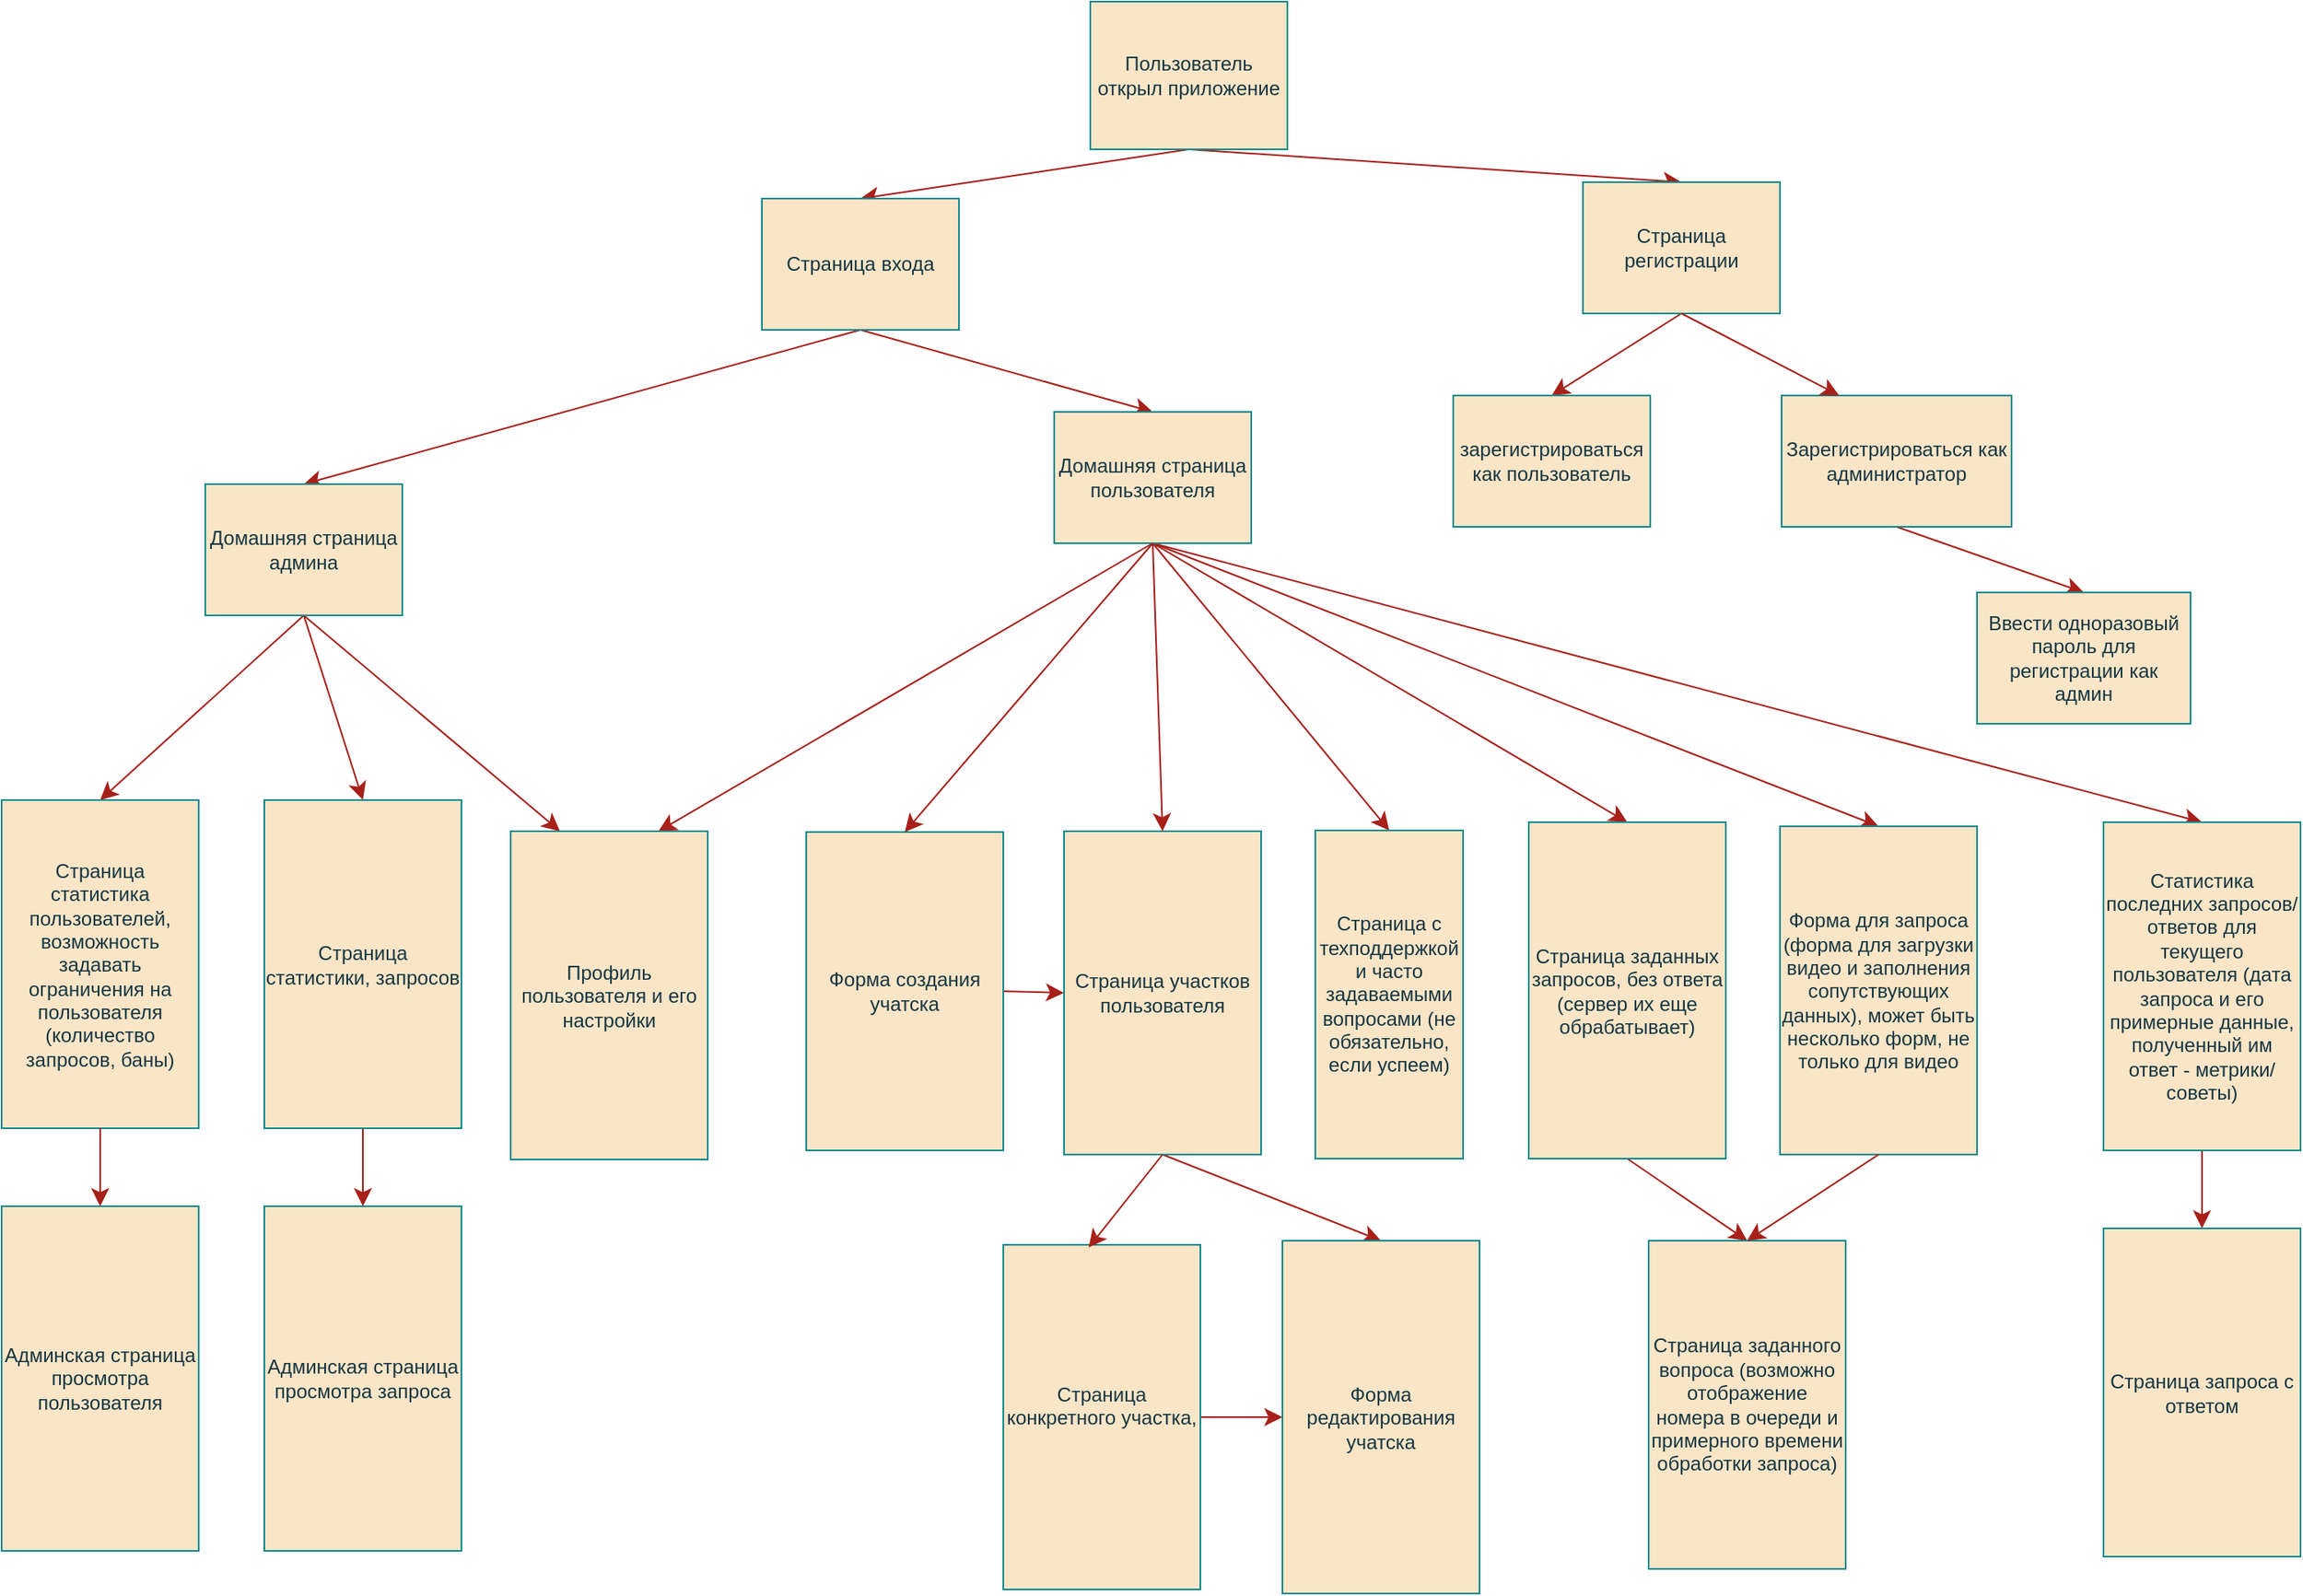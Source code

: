 <mxfile version="24.6.3" type="github" pages="3">
  <diagram name="SiteMap" id="YnxyAtIBWjg8Swuv8Vx-">
    <mxGraphModel dx="2562" dy="945" grid="1" gridSize="10" guides="1" tooltips="1" connect="1" arrows="1" fold="1" page="1" pageScale="1" pageWidth="827" pageHeight="1169" math="0" shadow="0">
      <root>
        <mxCell id="0" />
        <mxCell id="1" parent="0" />
        <mxCell id="MJ93Mp_es6rQtfnlEJ-h-4" style="edgeStyle=none;curved=1;rounded=0;orthogonalLoop=1;jettySize=auto;html=1;exitX=0.5;exitY=1;exitDx=0;exitDy=0;entryX=0.5;entryY=0;entryDx=0;entryDy=0;fontSize=12;startSize=8;endSize=8;labelBackgroundColor=none;strokeColor=#A8201A;fontColor=default;" parent="1" source="MJ93Mp_es6rQtfnlEJ-h-1" target="MJ93Mp_es6rQtfnlEJ-h-2" edge="1">
          <mxGeometry relative="1" as="geometry" />
        </mxCell>
        <mxCell id="MJ93Mp_es6rQtfnlEJ-h-5" style="edgeStyle=none;curved=1;rounded=0;orthogonalLoop=1;jettySize=auto;html=1;exitX=0.5;exitY=1;exitDx=0;exitDy=0;entryX=0.5;entryY=0;entryDx=0;entryDy=0;fontSize=12;startSize=8;endSize=8;labelBackgroundColor=none;strokeColor=#A8201A;fontColor=default;" parent="1" source="MJ93Mp_es6rQtfnlEJ-h-1" target="MJ93Mp_es6rQtfnlEJ-h-3" edge="1">
          <mxGeometry relative="1" as="geometry" />
        </mxCell>
        <mxCell id="MJ93Mp_es6rQtfnlEJ-h-1" value="Пользователь открыл приложение" style="rounded=0;whiteSpace=wrap;html=1;labelBackgroundColor=none;fillColor=#FAE5C7;strokeColor=#0F8B8D;fontColor=#143642;" parent="1" vertex="1">
          <mxGeometry x="403" y="100" width="120" height="90" as="geometry" />
        </mxCell>
        <mxCell id="MJ93Mp_es6rQtfnlEJ-h-12" style="edgeStyle=none;curved=1;rounded=0;orthogonalLoop=1;jettySize=auto;html=1;exitX=0.5;exitY=1;exitDx=0;exitDy=0;entryX=0.5;entryY=0;entryDx=0;entryDy=0;fontSize=12;startSize=8;endSize=8;labelBackgroundColor=none;strokeColor=#A8201A;fontColor=default;" parent="1" source="MJ93Mp_es6rQtfnlEJ-h-2" target="MJ93Mp_es6rQtfnlEJ-h-10" edge="1">
          <mxGeometry relative="1" as="geometry" />
        </mxCell>
        <mxCell id="MJ93Mp_es6rQtfnlEJ-h-13" style="edgeStyle=none;curved=1;rounded=0;orthogonalLoop=1;jettySize=auto;html=1;exitX=0.5;exitY=1;exitDx=0;exitDy=0;entryX=0.5;entryY=0;entryDx=0;entryDy=0;fontSize=12;startSize=8;endSize=8;labelBackgroundColor=none;strokeColor=#A8201A;fontColor=default;" parent="1" source="MJ93Mp_es6rQtfnlEJ-h-2" target="MJ93Mp_es6rQtfnlEJ-h-11" edge="1">
          <mxGeometry relative="1" as="geometry" />
        </mxCell>
        <mxCell id="MJ93Mp_es6rQtfnlEJ-h-2" value="Страница входа" style="rounded=0;whiteSpace=wrap;html=1;labelBackgroundColor=none;fillColor=#FAE5C7;strokeColor=#0F8B8D;fontColor=#143642;" parent="1" vertex="1">
          <mxGeometry x="203" y="220" width="120" height="80" as="geometry" />
        </mxCell>
        <mxCell id="MJ93Mp_es6rQtfnlEJ-h-8" style="edgeStyle=none;curved=1;rounded=0;orthogonalLoop=1;jettySize=auto;html=1;exitX=0.5;exitY=1;exitDx=0;exitDy=0;entryX=0.5;entryY=0;entryDx=0;entryDy=0;fontSize=12;startSize=8;endSize=8;labelBackgroundColor=none;strokeColor=#A8201A;fontColor=default;" parent="1" source="MJ93Mp_es6rQtfnlEJ-h-3" target="MJ93Mp_es6rQtfnlEJ-h-6" edge="1">
          <mxGeometry relative="1" as="geometry" />
        </mxCell>
        <mxCell id="MJ93Mp_es6rQtfnlEJ-h-3" value="Страница регистрации" style="rounded=0;whiteSpace=wrap;html=1;labelBackgroundColor=none;fillColor=#FAE5C7;strokeColor=#0F8B8D;fontColor=#143642;" parent="1" vertex="1">
          <mxGeometry x="703" y="210" width="120" height="80" as="geometry" />
        </mxCell>
        <mxCell id="MJ93Mp_es6rQtfnlEJ-h-6" value="зарегистрироваться как пользователь" style="rounded=0;whiteSpace=wrap;html=1;labelBackgroundColor=none;fillColor=#FAE5C7;strokeColor=#0F8B8D;fontColor=#143642;" parent="1" vertex="1">
          <mxGeometry x="624" y="340" width="120" height="80" as="geometry" />
        </mxCell>
        <mxCell id="MJ93Mp_es6rQtfnlEJ-h-19" style="edgeStyle=none;curved=1;rounded=0;orthogonalLoop=1;jettySize=auto;html=1;exitX=0.5;exitY=1;exitDx=0;exitDy=0;entryX=0.5;entryY=0;entryDx=0;entryDy=0;fontSize=12;startSize=8;endSize=8;labelBackgroundColor=none;strokeColor=#A8201A;fontColor=default;" parent="1" source="MJ93Mp_es6rQtfnlEJ-h-7" target="MJ93Mp_es6rQtfnlEJ-h-18" edge="1">
          <mxGeometry relative="1" as="geometry" />
        </mxCell>
        <mxCell id="MJ93Mp_es6rQtfnlEJ-h-7" value="Зарегистрироваться как администратор" style="rounded=0;whiteSpace=wrap;html=1;labelBackgroundColor=none;fillColor=#FAE5C7;strokeColor=#0F8B8D;fontColor=#143642;" parent="1" vertex="1">
          <mxGeometry x="824" y="340" width="140" height="80" as="geometry" />
        </mxCell>
        <mxCell id="MJ93Mp_es6rQtfnlEJ-h-9" style="edgeStyle=none;curved=1;rounded=0;orthogonalLoop=1;jettySize=auto;html=1;exitX=0.5;exitY=1;exitDx=0;exitDy=0;entryX=0.25;entryY=0;entryDx=0;entryDy=0;fontSize=12;startSize=8;endSize=8;labelBackgroundColor=none;strokeColor=#A8201A;fontColor=default;" parent="1" source="MJ93Mp_es6rQtfnlEJ-h-3" target="MJ93Mp_es6rQtfnlEJ-h-7" edge="1">
          <mxGeometry relative="1" as="geometry" />
        </mxCell>
        <mxCell id="MJ93Mp_es6rQtfnlEJ-h-25" style="edgeStyle=none;curved=1;rounded=0;orthogonalLoop=1;jettySize=auto;html=1;exitX=0.5;exitY=1;exitDx=0;exitDy=0;entryX=0.25;entryY=0;entryDx=0;entryDy=0;fontSize=12;startSize=8;endSize=8;labelBackgroundColor=none;strokeColor=#A8201A;fontColor=default;" parent="1" source="MJ93Mp_es6rQtfnlEJ-h-10" target="MJ93Mp_es6rQtfnlEJ-h-20" edge="1">
          <mxGeometry relative="1" as="geometry" />
        </mxCell>
        <mxCell id="MJ93Mp_es6rQtfnlEJ-h-27" style="edgeStyle=none;curved=1;rounded=0;orthogonalLoop=1;jettySize=auto;html=1;exitX=0.5;exitY=1;exitDx=0;exitDy=0;entryX=0.5;entryY=0;entryDx=0;entryDy=0;fontSize=12;startSize=8;endSize=8;labelBackgroundColor=none;strokeColor=#A8201A;fontColor=default;" parent="1" source="MJ93Mp_es6rQtfnlEJ-h-10" target="MJ93Mp_es6rQtfnlEJ-h-24" edge="1">
          <mxGeometry relative="1" as="geometry" />
        </mxCell>
        <mxCell id="MJ93Mp_es6rQtfnlEJ-h-28" style="edgeStyle=none;curved=1;rounded=0;orthogonalLoop=1;jettySize=auto;html=1;exitX=0.5;exitY=1;exitDx=0;exitDy=0;entryX=0.5;entryY=0;entryDx=0;entryDy=0;fontSize=12;startSize=8;endSize=8;labelBackgroundColor=none;strokeColor=#A8201A;fontColor=default;" parent="1" source="MJ93Mp_es6rQtfnlEJ-h-10" target="MJ93Mp_es6rQtfnlEJ-h-26" edge="1">
          <mxGeometry relative="1" as="geometry" />
        </mxCell>
        <mxCell id="MJ93Mp_es6rQtfnlEJ-h-10" value="Домашняя страница админа" style="rounded=0;whiteSpace=wrap;html=1;labelBackgroundColor=none;fillColor=#FAE5C7;strokeColor=#0F8B8D;fontColor=#143642;" parent="1" vertex="1">
          <mxGeometry x="-136" y="394" width="120" height="80" as="geometry" />
        </mxCell>
        <mxCell id="MJ93Mp_es6rQtfnlEJ-h-16" style="edgeStyle=none;curved=1;rounded=0;orthogonalLoop=1;jettySize=auto;html=1;exitX=0.5;exitY=1;exitDx=0;exitDy=0;entryX=0.5;entryY=0;entryDx=0;entryDy=0;fontSize=12;startSize=8;endSize=8;labelBackgroundColor=none;strokeColor=#A8201A;fontColor=default;" parent="1" source="MJ93Mp_es6rQtfnlEJ-h-11" target="MJ93Mp_es6rQtfnlEJ-h-15" edge="1">
          <mxGeometry relative="1" as="geometry" />
        </mxCell>
        <mxCell id="MJ93Mp_es6rQtfnlEJ-h-17" style="edgeStyle=none;curved=1;rounded=0;orthogonalLoop=1;jettySize=auto;html=1;exitX=0.5;exitY=1;exitDx=0;exitDy=0;entryX=0.5;entryY=0;entryDx=0;entryDy=0;fontSize=12;startSize=8;endSize=8;labelBackgroundColor=none;strokeColor=#A8201A;fontColor=default;" parent="1" source="MJ93Mp_es6rQtfnlEJ-h-11" target="MJ93Mp_es6rQtfnlEJ-h-14" edge="1">
          <mxGeometry relative="1" as="geometry" />
        </mxCell>
        <mxCell id="MJ93Mp_es6rQtfnlEJ-h-21" style="edgeStyle=none;curved=1;rounded=0;orthogonalLoop=1;jettySize=auto;html=1;exitX=0.5;exitY=1;exitDx=0;exitDy=0;entryX=0.75;entryY=0;entryDx=0;entryDy=0;fontSize=12;startSize=8;endSize=8;labelBackgroundColor=none;strokeColor=#A8201A;fontColor=default;" parent="1" source="MJ93Mp_es6rQtfnlEJ-h-11" target="MJ93Mp_es6rQtfnlEJ-h-20" edge="1">
          <mxGeometry relative="1" as="geometry" />
        </mxCell>
        <mxCell id="MJ93Mp_es6rQtfnlEJ-h-23" style="edgeStyle=none;curved=1;rounded=0;orthogonalLoop=1;jettySize=auto;html=1;exitX=0.5;exitY=1;exitDx=0;exitDy=0;entryX=0.5;entryY=0;entryDx=0;entryDy=0;fontSize=12;startSize=8;endSize=8;labelBackgroundColor=none;strokeColor=#A8201A;fontColor=default;" parent="1" source="MJ93Mp_es6rQtfnlEJ-h-11" target="MJ93Mp_es6rQtfnlEJ-h-22" edge="1">
          <mxGeometry relative="1" as="geometry" />
        </mxCell>
        <mxCell id="MJ93Mp_es6rQtfnlEJ-h-29" style="edgeStyle=none;curved=1;rounded=0;orthogonalLoop=1;jettySize=auto;html=1;exitX=0.5;exitY=1;exitDx=0;exitDy=0;fontSize=12;startSize=8;endSize=8;entryX=0.5;entryY=0;entryDx=0;entryDy=0;labelBackgroundColor=none;strokeColor=#A8201A;fontColor=default;" parent="1" source="MJ93Mp_es6rQtfnlEJ-h-11" target="MJ93Mp_es6rQtfnlEJ-h-30" edge="1">
          <mxGeometry relative="1" as="geometry">
            <mxPoint x="880" y="560" as="targetPoint" />
          </mxGeometry>
        </mxCell>
        <mxCell id="Mn6CI3PllMdmelE6Oukv-8" style="edgeStyle=none;curved=1;rounded=0;orthogonalLoop=1;jettySize=auto;html=1;exitX=0.5;exitY=1;exitDx=0;exitDy=0;entryX=0.5;entryY=0;entryDx=0;entryDy=0;fontSize=12;startSize=8;endSize=8;labelBackgroundColor=none;strokeColor=#A8201A;fontColor=default;" parent="1" source="MJ93Mp_es6rQtfnlEJ-h-11" target="Mn6CI3PllMdmelE6Oukv-1" edge="1">
          <mxGeometry relative="1" as="geometry" />
        </mxCell>
        <mxCell id="MJ93Mp_es6rQtfnlEJ-h-11" value="Домашняя страница пользователя" style="rounded=0;whiteSpace=wrap;html=1;labelBackgroundColor=none;fillColor=#FAE5C7;strokeColor=#0F8B8D;fontColor=#143642;" parent="1" vertex="1">
          <mxGeometry x="381" y="350" width="120" height="80" as="geometry" />
        </mxCell>
        <mxCell id="MJ93Mp_es6rQtfnlEJ-h-43" style="edgeStyle=none;curved=1;rounded=0;orthogonalLoop=1;jettySize=auto;html=1;exitX=0.5;exitY=1;exitDx=0;exitDy=0;entryX=0.5;entryY=0;entryDx=0;entryDy=0;fontSize=12;startSize=8;endSize=8;labelBackgroundColor=none;strokeColor=#A8201A;fontColor=default;" parent="1" source="MJ93Mp_es6rQtfnlEJ-h-14" target="MJ93Mp_es6rQtfnlEJ-h-42" edge="1">
          <mxGeometry relative="1" as="geometry" />
        </mxCell>
        <mxCell id="MJ93Mp_es6rQtfnlEJ-h-14" value="&lt;div&gt;Статистика&lt;/div&gt;&lt;div&gt;последних запросов/ответов для текущего пользователя (дата запроса и его примерные данные, полученный им ответ - метрики/советы)&lt;/div&gt;" style="rounded=0;whiteSpace=wrap;html=1;labelBackgroundColor=none;fillColor=#FAE5C7;strokeColor=#0F8B8D;fontColor=#143642;" parent="1" vertex="1">
          <mxGeometry x="1020" y="600" width="120" height="200" as="geometry" />
        </mxCell>
        <mxCell id="MJ93Mp_es6rQtfnlEJ-h-15" value="Форма для запроса (форма для загрузки видео и заполнения сопутствующих данных), может быть несколько форм, не только для видео" style="rounded=0;whiteSpace=wrap;html=1;labelBackgroundColor=none;fillColor=#FAE5C7;strokeColor=#0F8B8D;fontColor=#143642;" parent="1" vertex="1">
          <mxGeometry x="823" y="602.5" width="120" height="200" as="geometry" />
        </mxCell>
        <mxCell id="MJ93Mp_es6rQtfnlEJ-h-18" value="Ввести одноразовый пароль для регистрации как админ" style="rounded=0;whiteSpace=wrap;html=1;labelBackgroundColor=none;fillColor=#FAE5C7;strokeColor=#0F8B8D;fontColor=#143642;" parent="1" vertex="1">
          <mxGeometry x="943" y="460" width="130" height="80" as="geometry" />
        </mxCell>
        <mxCell id="MJ93Mp_es6rQtfnlEJ-h-20" value="Профиль пользователя и его настройки" style="rounded=0;whiteSpace=wrap;html=1;labelBackgroundColor=none;fillColor=#FAE5C7;strokeColor=#0F8B8D;fontColor=#143642;" parent="1" vertex="1">
          <mxGeometry x="50" y="605.5" width="120" height="200" as="geometry" />
        </mxCell>
        <mxCell id="MJ93Mp_es6rQtfnlEJ-h-22" value="Страница с техподдержкой и часто задаваемыми вопросами (не обязательно, если успеем)" style="rounded=0;whiteSpace=wrap;html=1;labelBackgroundColor=none;fillColor=#FAE5C7;strokeColor=#0F8B8D;fontColor=#143642;" parent="1" vertex="1">
          <mxGeometry x="540" y="605" width="90" height="200" as="geometry" />
        </mxCell>
        <mxCell id="MJ93Mp_es6rQtfnlEJ-h-36" style="edgeStyle=none;curved=1;rounded=0;orthogonalLoop=1;jettySize=auto;html=1;exitX=0.5;exitY=1;exitDx=0;exitDy=0;entryX=0.5;entryY=0;entryDx=0;entryDy=0;fontSize=12;startSize=8;endSize=8;labelBackgroundColor=none;strokeColor=#A8201A;fontColor=default;" parent="1" source="MJ93Mp_es6rQtfnlEJ-h-24" target="MJ93Mp_es6rQtfnlEJ-h-35" edge="1">
          <mxGeometry relative="1" as="geometry" />
        </mxCell>
        <mxCell id="MJ93Mp_es6rQtfnlEJ-h-24" value="Страница статистики, запросов" style="rounded=0;whiteSpace=wrap;html=1;labelBackgroundColor=none;fillColor=#FAE5C7;strokeColor=#0F8B8D;fontColor=#143642;" parent="1" vertex="1">
          <mxGeometry x="-100" y="586.5" width="120" height="200" as="geometry" />
        </mxCell>
        <mxCell id="MJ93Mp_es6rQtfnlEJ-h-26" value="&lt;div&gt;Страница статистика пользователей, возможность задавать ограничения на пользователя&lt;/div&gt;&lt;div&gt;(количество запросов, баны)&lt;br&gt;&lt;/div&gt;" style="rounded=0;whiteSpace=wrap;html=1;labelBackgroundColor=none;fillColor=#FAE5C7;strokeColor=#0F8B8D;fontColor=#143642;" parent="1" vertex="1">
          <mxGeometry x="-260" y="586.5" width="120" height="200" as="geometry" />
        </mxCell>
        <mxCell id="MJ93Mp_es6rQtfnlEJ-h-39" style="edgeStyle=none;curved=1;rounded=0;orthogonalLoop=1;jettySize=auto;html=1;exitX=0.5;exitY=1;exitDx=0;exitDy=0;entryX=0.5;entryY=0;entryDx=0;entryDy=0;fontSize=12;startSize=8;endSize=8;labelBackgroundColor=none;strokeColor=#A8201A;fontColor=default;" parent="1" source="MJ93Mp_es6rQtfnlEJ-h-30" target="MJ93Mp_es6rQtfnlEJ-h-37" edge="1">
          <mxGeometry relative="1" as="geometry" />
        </mxCell>
        <mxCell id="MJ93Mp_es6rQtfnlEJ-h-30" value="Страница заданных запросов, без ответа (сервер их еще обрабатывает) " style="rounded=0;whiteSpace=wrap;html=1;labelBackgroundColor=none;fillColor=#FAE5C7;strokeColor=#0F8B8D;fontColor=#143642;" parent="1" vertex="1">
          <mxGeometry x="670" y="600" width="120" height="205" as="geometry" />
        </mxCell>
        <mxCell id="MJ93Mp_es6rQtfnlEJ-h-32" style="edgeStyle=none;curved=1;rounded=0;orthogonalLoop=1;jettySize=auto;html=1;exitX=0.5;exitY=1;exitDx=0;exitDy=0;fontSize=12;startSize=8;endSize=8;labelBackgroundColor=none;strokeColor=#A8201A;fontColor=default;" parent="1" source="MJ93Mp_es6rQtfnlEJ-h-30" target="MJ93Mp_es6rQtfnlEJ-h-30" edge="1">
          <mxGeometry relative="1" as="geometry" />
        </mxCell>
        <mxCell id="MJ93Mp_es6rQtfnlEJ-h-33" value="Админская страница просмотра пользователя" style="rounded=0;whiteSpace=wrap;html=1;labelBackgroundColor=none;fillColor=#FAE5C7;strokeColor=#0F8B8D;fontColor=#143642;" parent="1" vertex="1">
          <mxGeometry x="-260" y="834" width="120" height="210" as="geometry" />
        </mxCell>
        <mxCell id="MJ93Mp_es6rQtfnlEJ-h-34" style="edgeStyle=none;curved=1;rounded=0;orthogonalLoop=1;jettySize=auto;html=1;exitX=0.5;exitY=1;exitDx=0;exitDy=0;fontSize=12;startSize=8;endSize=8;entryX=0.5;entryY=0;entryDx=0;entryDy=0;labelBackgroundColor=none;strokeColor=#A8201A;fontColor=default;" parent="1" source="MJ93Mp_es6rQtfnlEJ-h-26" target="MJ93Mp_es6rQtfnlEJ-h-33" edge="1">
          <mxGeometry relative="1" as="geometry">
            <mxPoint x="-250" y="826.5" as="targetPoint" />
          </mxGeometry>
        </mxCell>
        <mxCell id="MJ93Mp_es6rQtfnlEJ-h-35" value="Админская страница просмотра запроса" style="rounded=0;whiteSpace=wrap;html=1;labelBackgroundColor=none;fillColor=#FAE5C7;strokeColor=#0F8B8D;fontColor=#143642;" parent="1" vertex="1">
          <mxGeometry x="-100" y="834" width="120" height="210" as="geometry" />
        </mxCell>
        <mxCell id="MJ93Mp_es6rQtfnlEJ-h-37" value="Страница заданного вопроса (возможно отображение номера в очереди и примерного времени обработки запроса)" style="rounded=0;whiteSpace=wrap;html=1;labelBackgroundColor=none;fillColor=#FAE5C7;strokeColor=#0F8B8D;fontColor=#143642;" parent="1" vertex="1">
          <mxGeometry x="743" y="855" width="120" height="200" as="geometry" />
        </mxCell>
        <mxCell id="MJ93Mp_es6rQtfnlEJ-h-41" style="edgeStyle=none;curved=1;rounded=0;orthogonalLoop=1;jettySize=auto;html=1;exitX=0.5;exitY=1;exitDx=0;exitDy=0;entryX=0.5;entryY=0;entryDx=0;entryDy=0;fontSize=12;startSize=8;endSize=8;labelBackgroundColor=none;strokeColor=#A8201A;fontColor=default;" parent="1" source="MJ93Mp_es6rQtfnlEJ-h-15" target="MJ93Mp_es6rQtfnlEJ-h-37" edge="1">
          <mxGeometry relative="1" as="geometry" />
        </mxCell>
        <mxCell id="MJ93Mp_es6rQtfnlEJ-h-42" value="Страница запроса с ответом" style="rounded=0;whiteSpace=wrap;html=1;labelBackgroundColor=none;fillColor=#FAE5C7;strokeColor=#0F8B8D;fontColor=#143642;" parent="1" vertex="1">
          <mxGeometry x="1020" y="847.5" width="120" height="200" as="geometry" />
        </mxCell>
        <mxCell id="Mn6CI3PllMdmelE6Oukv-5" style="edgeStyle=none;curved=1;rounded=0;orthogonalLoop=1;jettySize=auto;html=1;exitX=0.5;exitY=1;exitDx=0;exitDy=0;entryX=0.5;entryY=0;entryDx=0;entryDy=0;fontSize=12;startSize=8;endSize=8;labelBackgroundColor=none;strokeColor=#A8201A;fontColor=default;" parent="1" source="Mn6CI3PllMdmelE6Oukv-1" target="Mn6CI3PllMdmelE6Oukv-4" edge="1">
          <mxGeometry relative="1" as="geometry" />
        </mxCell>
        <mxCell id="Mn6CI3PllMdmelE6Oukv-1" value="&lt;div&gt;Страница участков&lt;/div&gt;&lt;div&gt;пользователя&lt;br&gt;&lt;/div&gt;" style="rounded=0;whiteSpace=wrap;html=1;labelBackgroundColor=none;fillColor=#FAE5C7;strokeColor=#0F8B8D;fontColor=#143642;" parent="1" vertex="1">
          <mxGeometry x="387" y="605.5" width="120" height="197" as="geometry" />
        </mxCell>
        <mxCell id="Mn6CI3PllMdmelE6Oukv-10" style="edgeStyle=none;curved=1;rounded=0;orthogonalLoop=1;jettySize=auto;html=1;exitX=1;exitY=0.5;exitDx=0;exitDy=0;entryX=0;entryY=0.5;entryDx=0;entryDy=0;fontSize=12;startSize=8;endSize=8;labelBackgroundColor=none;strokeColor=#A8201A;fontColor=default;" parent="1" source="Mn6CI3PllMdmelE6Oukv-2" target="Mn6CI3PllMdmelE6Oukv-4" edge="1">
          <mxGeometry relative="1" as="geometry" />
        </mxCell>
        <mxCell id="Mn6CI3PllMdmelE6Oukv-2" value="&lt;div&gt;Страница конкретного участка, &lt;br&gt;&lt;/div&gt;&lt;div&gt;&lt;br&gt;&lt;/div&gt;" style="rounded=0;whiteSpace=wrap;html=1;labelBackgroundColor=none;fillColor=#FAE5C7;strokeColor=#0F8B8D;fontColor=#143642;" parent="1" vertex="1">
          <mxGeometry x="350" y="857.5" width="120" height="210" as="geometry" />
        </mxCell>
        <mxCell id="Mn6CI3PllMdmelE6Oukv-3" style="edgeStyle=none;curved=1;rounded=0;orthogonalLoop=1;jettySize=auto;html=1;exitX=0.5;exitY=1;exitDx=0;exitDy=0;entryX=0.433;entryY=0.008;entryDx=0;entryDy=0;entryPerimeter=0;fontSize=12;startSize=8;endSize=8;labelBackgroundColor=none;strokeColor=#A8201A;fontColor=default;" parent="1" source="Mn6CI3PllMdmelE6Oukv-1" target="Mn6CI3PllMdmelE6Oukv-2" edge="1">
          <mxGeometry relative="1" as="geometry" />
        </mxCell>
        <mxCell id="Mn6CI3PllMdmelE6Oukv-4" value="Форма редактирования учатска" style="rounded=0;whiteSpace=wrap;html=1;labelBackgroundColor=none;fillColor=#FAE5C7;strokeColor=#0F8B8D;fontColor=#143642;" parent="1" vertex="1">
          <mxGeometry x="520" y="855" width="120" height="215" as="geometry" />
        </mxCell>
        <mxCell id="Mn6CI3PllMdmelE6Oukv-9" style="edgeStyle=none;curved=1;rounded=0;orthogonalLoop=1;jettySize=auto;html=1;exitX=1;exitY=0.5;exitDx=0;exitDy=0;entryX=0;entryY=0.5;entryDx=0;entryDy=0;fontSize=12;startSize=8;endSize=8;labelBackgroundColor=none;strokeColor=#A8201A;fontColor=default;" parent="1" source="Mn6CI3PllMdmelE6Oukv-6" target="Mn6CI3PllMdmelE6Oukv-1" edge="1">
          <mxGeometry relative="1" as="geometry" />
        </mxCell>
        <mxCell id="Mn6CI3PllMdmelE6Oukv-6" value="Форма создания учатска" style="rounded=0;whiteSpace=wrap;html=1;labelBackgroundColor=none;fillColor=#FAE5C7;strokeColor=#0F8B8D;fontColor=#143642;" parent="1" vertex="1">
          <mxGeometry x="230" y="606" width="120" height="194" as="geometry" />
        </mxCell>
        <mxCell id="Mn6CI3PllMdmelE6Oukv-7" style="edgeStyle=none;curved=1;rounded=0;orthogonalLoop=1;jettySize=auto;html=1;exitX=0.5;exitY=1;exitDx=0;exitDy=0;entryX=0.5;entryY=0;entryDx=0;entryDy=0;fontSize=12;startSize=8;endSize=8;labelBackgroundColor=none;strokeColor=#A8201A;fontColor=default;" parent="1" source="MJ93Mp_es6rQtfnlEJ-h-11" target="Mn6CI3PllMdmelE6Oukv-6" edge="1">
          <mxGeometry relative="1" as="geometry" />
        </mxCell>
      </root>
    </mxGraphModel>
  </diagram>
  <diagram id="cfKPXecPIeL1LvYe-yLx" name="Services">
    <mxGraphModel dx="2302" dy="1972" grid="1" gridSize="10" guides="1" tooltips="1" connect="1" arrows="1" fold="1" page="1" pageScale="1" pageWidth="827" pageHeight="1169" math="0" shadow="0">
      <root>
        <mxCell id="0" />
        <mxCell id="1" parent="0" />
        <mxCell id="M0Uh5nnStvN2SjlsfsfK-1" value="Фронт" style="rounded=0;whiteSpace=wrap;html=1;labelBackgroundColor=none;fillColor=#FAE5C7;strokeColor=#0F8B8D;fontColor=#143642;" parent="1" vertex="1">
          <mxGeometry x="122.5" y="40" width="330" height="90" as="geometry" />
        </mxCell>
        <mxCell id="M0Uh5nnStvN2SjlsfsfK-9" style="edgeStyle=orthogonalEdgeStyle;rounded=0;orthogonalLoop=1;jettySize=auto;html=1;exitX=0.25;exitY=1;exitDx=0;exitDy=0;entryX=0.25;entryY=0;entryDx=0;entryDy=0;labelBackgroundColor=none;strokeColor=#A8201A;fontColor=default;" parent="1" source="M0Uh5nnStvN2SjlsfsfK-2" target="M0Uh5nnStvN2SjlsfsfK-8" edge="1">
          <mxGeometry relative="1" as="geometry" />
        </mxCell>
        <mxCell id="M0Uh5nnStvN2SjlsfsfK-14" style="edgeStyle=orthogonalEdgeStyle;rounded=0;orthogonalLoop=1;jettySize=auto;html=1;exitX=1;exitY=0.5;exitDx=0;exitDy=0;entryX=0;entryY=0.5;entryDx=0;entryDy=0;labelBackgroundColor=none;strokeColor=#A8201A;fontColor=default;" parent="1" source="M0Uh5nnStvN2SjlsfsfK-2" target="M0Uh5nnStvN2SjlsfsfK-13" edge="1">
          <mxGeometry relative="1" as="geometry" />
        </mxCell>
        <mxCell id="M0Uh5nnStvN2SjlsfsfK-3" value="Gate way - авторизация, фильтрация запросов" style="rounded=0;whiteSpace=wrap;html=1;labelBackgroundColor=none;fillColor=#FAE5C7;strokeColor=#0F8B8D;fontColor=#143642;" parent="1" vertex="1">
          <mxGeometry x="122.5" y="240" width="330" height="130" as="geometry" />
        </mxCell>
        <mxCell id="M0Uh5nnStvN2SjlsfsfK-12" style="edgeStyle=orthogonalEdgeStyle;rounded=0;orthogonalLoop=1;jettySize=auto;html=1;exitX=0.75;exitY=0;exitDx=0;exitDy=0;entryX=0.75;entryY=1;entryDx=0;entryDy=0;labelBackgroundColor=none;strokeColor=#A8201A;fontColor=default;" parent="1" source="M0Uh5nnStvN2SjlsfsfK-8" target="M0Uh5nnStvN2SjlsfsfK-2" edge="1">
          <mxGeometry relative="1" as="geometry" />
        </mxCell>
        <mxCell id="M0Uh5nnStvN2SjlsfsfK-21" style="edgeStyle=orthogonalEdgeStyle;rounded=0;orthogonalLoop=1;jettySize=auto;html=1;exitX=0.25;exitY=1;exitDx=0;exitDy=0;entryX=0.25;entryY=0;entryDx=0;entryDy=0;labelBackgroundColor=none;strokeColor=#A8201A;fontColor=default;" parent="1" source="M0Uh5nnStvN2SjlsfsfK-8" target="M0Uh5nnStvN2SjlsfsfK-20" edge="1">
          <mxGeometry relative="1" as="geometry" />
        </mxCell>
        <mxCell id="M0Uh5nnStvN2SjlsfsfK-8" value="брокер" style="rounded=0;whiteSpace=wrap;html=1;labelBackgroundColor=none;fillColor=#FAE5C7;strokeColor=#0F8B8D;fontColor=#143642;" parent="1" vertex="1">
          <mxGeometry x="105" y="810" width="365" height="125" as="geometry" />
        </mxCell>
        <mxCell id="M0Uh5nnStvN2SjlsfsfK-17" value="" style="group;labelBackgroundColor=none;fontColor=#143642;" parent="1" vertex="1" connectable="0">
          <mxGeometry x="-40" y="600" width="510" height="195" as="geometry" />
        </mxCell>
        <mxCell id="M0Uh5nnStvN2SjlsfsfK-2" value="сервис обработки запросов с видео - обрабатывает запросы, перенаправляет запросы к нейронке&amp;nbsp;" style="rounded=0;whiteSpace=wrap;html=1;labelBackgroundColor=none;fillColor=#FAE5C7;strokeColor=#0F8B8D;fontColor=#143642;" parent="M0Uh5nnStvN2SjlsfsfK-17" vertex="1">
          <mxGeometry x="145" width="365" height="140" as="geometry" />
        </mxCell>
        <mxCell id="M0Uh5nnStvN2SjlsfsfK-16" value="хранение видосов (монго или облако)" style="rounded=0;whiteSpace=wrap;html=1;labelBackgroundColor=none;fillColor=#FAE5C7;strokeColor=#0F8B8D;fontColor=#143642;" parent="M0Uh5nnStvN2SjlsfsfK-17" vertex="1">
          <mxGeometry y="105" width="170" height="90" as="geometry" />
        </mxCell>
        <mxCell id="M0Uh5nnStvN2SjlsfsfK-24" value="бд" style="shape=cylinder3;whiteSpace=wrap;html=1;boundedLbl=1;backgroundOutline=1;size=15;labelBackgroundColor=none;fillColor=#FAE5C7;strokeColor=#0F8B8D;fontColor=#143642;" parent="M0Uh5nnStvN2SjlsfsfK-17" vertex="1">
          <mxGeometry x="450" y="100" width="60" height="80" as="geometry" />
        </mxCell>
        <mxCell id="M0Uh5nnStvN2SjlsfsfK-18" value="" style="group;labelBackgroundColor=none;fontColor=#143642;" parent="1" vertex="1" connectable="0">
          <mxGeometry x="570" y="610" width="250" height="190" as="geometry" />
        </mxCell>
        <mxCell id="M0Uh5nnStvN2SjlsfsfK-13" value="сервис получения данных о погоде" style="rounded=0;whiteSpace=wrap;html=1;labelBackgroundColor=none;fillColor=#FAE5C7;strokeColor=#0F8B8D;fontColor=#143642;" parent="M0Uh5nnStvN2SjlsfsfK-18" vertex="1">
          <mxGeometry x="20" width="230" height="120" as="geometry" />
        </mxCell>
        <mxCell id="M0Uh5nnStvN2SjlsfsfK-15" value="если успеем - кеширование" style="rounded=0;whiteSpace=wrap;html=1;labelBackgroundColor=none;fillColor=#FAE5C7;strokeColor=#0F8B8D;fontColor=#143642;" parent="M0Uh5nnStvN2SjlsfsfK-18" vertex="1">
          <mxGeometry y="80" width="210" height="110" as="geometry" />
        </mxCell>
        <mxCell id="M0Uh5nnStvN2SjlsfsfK-22" style="edgeStyle=orthogonalEdgeStyle;rounded=0;orthogonalLoop=1;jettySize=auto;html=1;exitX=0.75;exitY=0;exitDx=0;exitDy=0;entryX=0.75;entryY=1;entryDx=0;entryDy=0;labelBackgroundColor=none;strokeColor=#A8201A;fontColor=default;" parent="1" source="M0Uh5nnStvN2SjlsfsfK-20" target="M0Uh5nnStvN2SjlsfsfK-8" edge="1">
          <mxGeometry relative="1" as="geometry" />
        </mxCell>
        <mxCell id="M0Uh5nnStvN2SjlsfsfK-26" value="" style="group;labelBackgroundColor=none;fontColor=#143642;" parent="1" vertex="1" connectable="0">
          <mxGeometry x="105" y="1010" width="365" height="170" as="geometry" />
        </mxCell>
        <mxCell id="M0Uh5nnStvN2SjlsfsfK-20" value="нейронка" style="rounded=0;whiteSpace=wrap;html=1;labelBackgroundColor=none;fillColor=#FAE5C7;strokeColor=#0F8B8D;fontColor=#143642;" parent="M0Uh5nnStvN2SjlsfsfK-26" vertex="1">
          <mxGeometry width="365" height="125" as="geometry" />
        </mxCell>
        <mxCell id="M0Uh5nnStvN2SjlsfsfK-25" value="бд" style="shape=cylinder3;whiteSpace=wrap;html=1;boundedLbl=1;backgroundOutline=1;size=15;labelBackgroundColor=none;fillColor=#FAE5C7;strokeColor=#0F8B8D;fontColor=#143642;" parent="M0Uh5nnStvN2SjlsfsfK-26" vertex="1">
          <mxGeometry x="305" y="90" width="60" height="80" as="geometry" />
        </mxCell>
        <object placeholders="1" c4Name="Vlad Plotnikov" c4Type="User" c4Description="Student" label="&lt;font style=&quot;font-size: 16px&quot;&gt;&lt;b&gt;%c4Name%&lt;/b&gt;&lt;/font&gt;&lt;div&gt;[%c4Type%]&lt;/div&gt;&lt;br&gt;&lt;div&gt;&lt;font style=&quot;font-size: 11px&quot;&gt;&lt;font color=&quot;#cccccc&quot;&gt;%c4Description%&lt;/font&gt;&lt;/div&gt;" id="M0Uh5nnStvN2SjlsfsfK-27">
          <mxCell style="html=1;fontSize=11;dashed=0;whiteSpace=wrap;fillColor=#FAE5C7;strokeColor=#0F8B8D;fontColor=#143642;shape=mxgraph.c4.person2;align=center;metaEdit=1;points=[[0.5,0,0],[1,0.5,0],[1,0.75,0],[0.75,1,0],[0.5,1,0],[0.25,1,0],[0,0.75,0],[0,0.5,0]];resizable=0;labelBackgroundColor=none;" parent="1" vertex="1">
            <mxGeometry x="180" y="-160" width="200" height="180" as="geometry" />
          </mxCell>
        </object>
        <mxCell id="S4r1cldpdqWZYoXIL3m0-2" value="" style="group;labelBackgroundColor=none;fontColor=#143642;" parent="1" vertex="1" connectable="0">
          <mxGeometry x="227.5" y="140" width="120" height="60" as="geometry" />
        </mxCell>
        <mxCell id="M0Uh5nnStvN2SjlsfsfK-4" style="edgeStyle=orthogonalEdgeStyle;rounded=0;orthogonalLoop=1;jettySize=auto;html=1;exitX=0.5;exitY=1;exitDx=0;exitDy=0;entryX=0.5;entryY=0;entryDx=0;entryDy=0;labelBackgroundColor=none;strokeColor=#A8201A;fontColor=default;" parent="S4r1cldpdqWZYoXIL3m0-2" source="M0Uh5nnStvN2SjlsfsfK-1" target="M0Uh5nnStvN2SjlsfsfK-3" edge="1">
          <mxGeometry relative="1" as="geometry" />
        </mxCell>
        <mxCell id="S4r1cldpdqWZYoXIL3m0-1" value="web socket + rest" style="rounded=0;whiteSpace=wrap;html=1;labelBackgroundColor=none;fillColor=#FAE5C7;strokeColor=#0F8B8D;fontColor=#143642;" parent="S4r1cldpdqWZYoXIL3m0-2" vertex="1">
          <mxGeometry width="120" height="60" as="geometry" />
        </mxCell>
        <mxCell id="3HFPlN4x83BlICg_Dknd-4" style="edgeStyle=none;curved=1;rounded=0;orthogonalLoop=1;jettySize=auto;html=1;exitX=0.25;exitY=1;exitDx=0;exitDy=0;entryX=0.25;entryY=0;entryDx=0;entryDy=0;fontSize=12;startSize=8;endSize=8;labelBackgroundColor=none;strokeColor=#A8201A;fontColor=default;" parent="1" source="3HFPlN4x83BlICg_Dknd-1" target="M0Uh5nnStvN2SjlsfsfK-2" edge="1">
          <mxGeometry relative="1" as="geometry" />
        </mxCell>
        <mxCell id="3HFPlN4x83BlICg_Dknd-1" value="брокер" style="rounded=0;whiteSpace=wrap;html=1;labelBackgroundColor=none;fillColor=#FAE5C7;strokeColor=#0F8B8D;fontColor=#143642;" parent="1" vertex="1">
          <mxGeometry x="115" y="430" width="330" height="80" as="geometry" />
        </mxCell>
        <mxCell id="3HFPlN4x83BlICg_Dknd-2" style="edgeStyle=none;curved=1;rounded=0;orthogonalLoop=1;jettySize=auto;html=1;entryX=0.779;entryY=0.013;entryDx=0;entryDy=0;entryPerimeter=0;fontSize=12;startSize=8;endSize=8;labelBackgroundColor=none;strokeColor=#A8201A;fontColor=default;" parent="1" target="3HFPlN4x83BlICg_Dknd-1" edge="1">
          <mxGeometry relative="1" as="geometry">
            <mxPoint x="372" y="370" as="sourcePoint" />
          </mxGeometry>
        </mxCell>
        <mxCell id="3HFPlN4x83BlICg_Dknd-3" style="edgeStyle=none;curved=1;rounded=0;orthogonalLoop=1;jettySize=auto;html=1;exitX=0.25;exitY=0;exitDx=0;exitDy=0;entryX=0.226;entryY=1.008;entryDx=0;entryDy=0;entryPerimeter=0;fontSize=12;startSize=8;endSize=8;labelBackgroundColor=none;strokeColor=#A8201A;fontColor=default;" parent="1" source="3HFPlN4x83BlICg_Dknd-1" target="M0Uh5nnStvN2SjlsfsfK-3" edge="1">
          <mxGeometry relative="1" as="geometry" />
        </mxCell>
        <mxCell id="3HFPlN4x83BlICg_Dknd-5" style="edgeStyle=none;curved=1;rounded=0;orthogonalLoop=1;jettySize=auto;html=1;exitX=0.75;exitY=0;exitDx=0;exitDy=0;fontSize=12;startSize=8;endSize=8;entryX=0.797;entryY=1;entryDx=0;entryDy=0;entryPerimeter=0;labelBackgroundColor=none;strokeColor=#A8201A;fontColor=default;" parent="1" source="M0Uh5nnStvN2SjlsfsfK-2" target="3HFPlN4x83BlICg_Dknd-1" edge="1">
          <mxGeometry relative="1" as="geometry">
            <mxPoint x="379" y="520" as="targetPoint" />
          </mxGeometry>
        </mxCell>
      </root>
    </mxGraphModel>
  </diagram>
  <diagram id="whWpdHhBEHanX9rML-DR" name="GateWay">
    <mxGraphModel dx="2544" dy="1804" grid="0" gridSize="10" guides="1" tooltips="1" connect="1" arrows="1" fold="1" page="0" pageScale="1" pageWidth="827" pageHeight="1169" math="0" shadow="0">
      <root>
        <mxCell id="0" />
        <mxCell id="1" parent="0" />
        <mxCell id="2tIZod1hFeqiYlnaI8Dg-3" value="" style="group;fontSize=16;labelBackgroundColor=none;fontColor=#143642;" parent="1" vertex="1" connectable="0">
          <mxGeometry x="57" y="-230" width="380" height="230" as="geometry" />
        </mxCell>
        <mxCell id="2tIZod1hFeqiYlnaI8Dg-1" value="" style="rounded=0;whiteSpace=wrap;html=1;labelBackgroundColor=none;fillColor=#FAE5C7;strokeColor=#0F8B8D;fontColor=#143642;" parent="2tIZod1hFeqiYlnaI8Dg-3" vertex="1">
          <mxGeometry width="380" height="230" as="geometry" />
        </mxCell>
        <mxCell id="2tIZod1hFeqiYlnaI8Dg-2" value="&lt;h1 style=&quot;margin-top: 0px; font-size: 16px;&quot;&gt;&lt;font style=&quot;font-size: 16px;&quot;&gt;Security Controller&lt;br style=&quot;font-size: 15px;&quot;&gt;&lt;/font&gt;&lt;/h1&gt;&lt;p style=&quot;font-size: 15px;&quot;&gt;&lt;font style=&quot;font-size: 15px;&quot;&gt;/auth/login (post) - принимает AuthDto, возвращает jwt&lt;/font&gt;&lt;/p&gt;&lt;p style=&quot;font-size: 15px;&quot;&gt;&lt;font style=&quot;font-size: 15px;&quot;&gt;/auth/register (post) - принимает UserRegDto&amp;nbsp; выполняет валидацию и регистрацию, возвращает jwt&lt;br&gt;&lt;/font&gt;&lt;/p&gt;&lt;p style=&quot;font-size: 15px;&quot;&gt;&lt;font style=&quot;font-size: 15px;&quot;&gt;&lt;font style=&quot;font-size: 15px;&quot;&gt;/auth/logout (post) - чистит сессию пользователя&lt;/font&gt;&lt;font style=&quot;font-size: 15px;&quot;&gt;&lt;br style=&quot;font-size: 15px;&quot;&gt;&lt;/font&gt;&lt;/font&gt;&lt;/p&gt;" style="text;html=1;whiteSpace=wrap;overflow=hidden;rounded=0;fontSize=15;labelBackgroundColor=none;fontColor=#143642;" parent="2tIZod1hFeqiYlnaI8Dg-3" vertex="1">
          <mxGeometry x="1.17" width="376.83" height="228" as="geometry" />
        </mxCell>
        <mxCell id="2tIZod1hFeqiYlnaI8Dg-5" style="edgeStyle=none;curved=1;rounded=0;orthogonalLoop=1;jettySize=auto;html=1;exitX=0.5;exitY=1;exitDx=0;exitDy=0;entryX=0.25;entryY=0;entryDx=0;entryDy=0;fontSize=12;startSize=8;endSize=8;labelBackgroundColor=none;strokeColor=#A8201A;fontColor=default;" parent="1" source="2tIZod1hFeqiYlnaI8Dg-4" target="2tIZod1hFeqiYlnaI8Dg-2" edge="1">
          <mxGeometry relative="1" as="geometry" />
        </mxCell>
        <mxCell id="2tIZod1hFeqiYlnaI8Dg-4" value="&lt;div&gt;AuthDto&lt;/div&gt;&lt;div&gt;String: username&lt;/div&gt;&lt;div&gt;String: password&lt;br&gt;&lt;/div&gt;" style="rounded=0;whiteSpace=wrap;html=1;labelBackgroundColor=none;fillColor=#FAE5C7;strokeColor=#0F8B8D;fontColor=#143642;" parent="1" vertex="1">
          <mxGeometry x="-48" y="-520" width="144" height="165" as="geometry" />
        </mxCell>
        <mxCell id="fEv54zqjdtvkAspQzVn1-1" style="edgeStyle=none;curved=1;rounded=0;orthogonalLoop=1;jettySize=auto;html=1;exitX=0.5;exitY=1;exitDx=0;exitDy=0;entryX=0.25;entryY=0;entryDx=0;entryDy=0;fontSize=12;startSize=8;endSize=8;labelBackgroundColor=none;strokeColor=#A8201A;fontColor=default;" parent="1" source="2tIZod1hFeqiYlnaI8Dg-6" target="2tIZod1hFeqiYlnaI8Dg-2" edge="1">
          <mxGeometry relative="1" as="geometry" />
        </mxCell>
        <mxCell id="2tIZod1hFeqiYlnaI8Dg-6" value="&lt;div&gt;UserRegDto&lt;/div&gt;&lt;div&gt;String: username&lt;/div&gt;&lt;div&gt;String: password&lt;/div&gt;&lt;div&gt;String: adminPassword&lt;/div&gt;&lt;div&gt;String: role&lt;/div&gt;" style="rounded=0;whiteSpace=wrap;html=1;labelBackgroundColor=none;fillColor=#FAE5C7;strokeColor=#0F8B8D;fontColor=#143642;" parent="1" vertex="1">
          <mxGeometry x="112" y="-519" width="184" height="164" as="geometry" />
        </mxCell>
        <mxCell id="fEv54zqjdtvkAspQzVn1-3" value="&lt;div&gt;JWT&lt;/div&gt;&lt;div&gt;String: token&lt;br&gt;&lt;/div&gt;" style="rounded=0;whiteSpace=wrap;html=1;labelBackgroundColor=none;fillColor=#FAE5C7;strokeColor=#0F8B8D;fontColor=#143642;" parent="1" vertex="1">
          <mxGeometry x="319" y="-516.75" width="165" height="159.5" as="geometry" />
        </mxCell>
        <mxCell id="fEv54zqjdtvkAspQzVn1-4" style="edgeStyle=none;curved=1;rounded=0;orthogonalLoop=1;jettySize=auto;html=1;exitX=0.75;exitY=0;exitDx=0;exitDy=0;entryX=0.5;entryY=1;entryDx=0;entryDy=0;fontSize=12;startSize=8;endSize=8;labelBackgroundColor=none;strokeColor=#A8201A;fontColor=default;" parent="1" source="2tIZod1hFeqiYlnaI8Dg-2" target="fEv54zqjdtvkAspQzVn1-3" edge="1">
          <mxGeometry relative="1" as="geometry" />
        </mxCell>
        <mxCell id="fEv54zqjdtvkAspQzVn1-6" value="" style="group;fontSize=16;labelBackgroundColor=none;fontColor=#143642;" parent="1" vertex="1" connectable="0">
          <mxGeometry x="523" y="-262" width="380" height="468" as="geometry" />
        </mxCell>
        <mxCell id="fEv54zqjdtvkAspQzVn1-7" value="" style="rounded=0;whiteSpace=wrap;html=1;labelBackgroundColor=none;fillColor=#FAE5C7;strokeColor=#0F8B8D;fontColor=#143642;" parent="fEv54zqjdtvkAspQzVn1-6" vertex="1">
          <mxGeometry width="380" height="466.901" as="geometry" />
        </mxCell>
        <mxCell id="fEv54zqjdtvkAspQzVn1-8" value="&lt;h1 style=&quot;margin-top: 0px; font-size: 16px;&quot;&gt;&lt;font style=&quot;font-size: 16px;&quot;&gt;User Controller&lt;br style=&quot;font-size: 15px;&quot;&gt;&lt;/font&gt;&lt;/h1&gt;&lt;p style=&quot;font-size: 15px;&quot;&gt;&lt;font style=&quot;font-size: 15px;&quot;&gt;/users/{id} (get) - пользователь по id, проверка соответствия id текущему пользователю или роли admin, возвращает UserDto&lt;br&gt;&lt;/font&gt;&lt;/p&gt;&lt;p style=&quot;font-size: 15px;&quot;&gt;&lt;font style=&quot;font-size: 15px;&quot;&gt;/users (get) (Integer: page, Integer size) - пагинированный список&amp;nbsp; пользователей, проверка соответствия роли на admin, возвращает Page&amp;lt;UserDto&amp;gt;&lt;br&gt;&lt;/font&gt;&lt;/p&gt;&lt;p style=&quot;font-size: 15px;&quot;&gt;&lt;font style=&quot;font-size: 15px;&quot;&gt;/users/username (get) (Integer: page, Integer: size, String username) - выполняет поиск пользователей по username, возвращает Page&amp;lt;UserDto&amp;gt;&lt;br&gt;&lt;/font&gt;&lt;/p&gt;&lt;p style=&quot;font-size: 15px;&quot;&gt;&lt;font style=&quot;font-size: 15px;&quot;&gt;/users/{id} (put) - принимает UserUpdateDto, проверка соответствия id текущему пользователю или роли admin, выполняет валидацию и изменение, изменяет пароль только при текущем пользователе и ограничения только при роли admin, возвращает UserDto (обновленный)&lt;br&gt;&lt;/font&gt;&lt;/p&gt;&lt;p style=&quot;font-size: 15px;&quot;&gt;&lt;font style=&quot;font-size: 15px;&quot;&gt;/users/{id} (delete) - удаляет пользователя, проверка соответствия id текущему пользователю, либо роли admin&lt;/font&gt;&lt;/p&gt;&lt;p style=&quot;font-size: 15px;&quot;&gt;&lt;font style=&quot;font-size: 15px;&quot;&gt;&lt;br&gt;&lt;/font&gt;&lt;/p&gt;" style="text;html=1;whiteSpace=wrap;overflow=hidden;rounded=0;fontSize=15;labelBackgroundColor=none;fontColor=#143642;" parent="fEv54zqjdtvkAspQzVn1-6" vertex="1">
          <mxGeometry x="1.17" width="376.83" height="468.0" as="geometry" />
        </mxCell>
        <mxCell id="fEv54zqjdtvkAspQzVn1-11" style="edgeStyle=none;curved=1;rounded=0;orthogonalLoop=1;jettySize=auto;html=1;exitX=0.5;exitY=1;exitDx=0;exitDy=0;fontSize=12;startSize=8;endSize=8;entryX=0.25;entryY=0;entryDx=0;entryDy=0;labelBackgroundColor=none;strokeColor=#A8201A;fontColor=default;" parent="1" source="fEv54zqjdtvkAspQzVn1-9" target="fEv54zqjdtvkAspQzVn1-8" edge="1">
          <mxGeometry relative="1" as="geometry" />
        </mxCell>
        <mxCell id="fEv54zqjdtvkAspQzVn1-9" value="&lt;div&gt;UserUpdateDto&lt;/div&gt;&lt;div&gt;String: password&lt;/div&gt;&lt;div&gt;Integer: dayQueryLimit&lt;/div&gt;" style="rounded=0;whiteSpace=wrap;html=1;labelBackgroundColor=none;fillColor=#FAE5C7;strokeColor=#0F8B8D;fontColor=#143642;" parent="1" vertex="1">
          <mxGeometry x="528" y="-527" width="181" height="159.5" as="geometry" />
        </mxCell>
        <mxCell id="fEv54zqjdtvkAspQzVn1-12" value="&lt;div&gt;UserDto&lt;/div&gt;&lt;div&gt;String: username&lt;/div&gt;&lt;div&gt;Integer: dayQueryLimit&lt;/div&gt;&lt;div&gt;Integer: queryCount&lt;br&gt;&lt;/div&gt;" style="rounded=0;whiteSpace=wrap;html=1;labelBackgroundColor=none;fillColor=#FAE5C7;strokeColor=#0F8B8D;fontColor=#143642;" parent="1" vertex="1">
          <mxGeometry x="734" y="-523" width="149" height="159" as="geometry" />
        </mxCell>
        <mxCell id="fEv54zqjdtvkAspQzVn1-13" style="edgeStyle=none;curved=1;rounded=0;orthogonalLoop=1;jettySize=auto;html=1;exitX=0.75;exitY=0;exitDx=0;exitDy=0;entryX=0.5;entryY=1;entryDx=0;entryDy=0;fontSize=12;startSize=8;endSize=8;labelBackgroundColor=none;strokeColor=#A8201A;fontColor=default;" parent="1" source="fEv54zqjdtvkAspQzVn1-8" target="fEv54zqjdtvkAspQzVn1-12" edge="1">
          <mxGeometry relative="1" as="geometry" />
        </mxCell>
        <mxCell id="fEv54zqjdtvkAspQzVn1-14" value="" style="group;fontSize=16;labelBackgroundColor=none;fontColor=#143642;" parent="1" vertex="1" connectable="0">
          <mxGeometry x="1439" y="-276" width="338" height="458" as="geometry" />
        </mxCell>
        <mxCell id="cc17ThDbXvwBgyVL2Kjy-1" value="" style="group;labelBackgroundColor=none;fontColor=#143642;" vertex="1" connectable="0" parent="fEv54zqjdtvkAspQzVn1-14">
          <mxGeometry width="338" height="458.0" as="geometry" />
        </mxCell>
        <mxCell id="fEv54zqjdtvkAspQzVn1-15" value="" style="rounded=0;whiteSpace=wrap;html=1;labelBackgroundColor=none;fillColor=#FAE5C7;strokeColor=#0F8B8D;fontColor=#143642;" parent="cc17ThDbXvwBgyVL2Kjy-1" vertex="1">
          <mxGeometry width="338" height="458.0" as="geometry" />
        </mxCell>
        <mxCell id="fEv54zqjdtvkAspQzVn1-16" value="&lt;h1 style=&quot;margin-top: 0px; font-size: 16px;&quot;&gt;&lt;font style=&quot;font-size: 16px;&quot;&gt;Query Controller&lt;br style=&quot;font-size: 15px;&quot;&gt;&lt;/font&gt;&lt;/h1&gt;&lt;p style=&quot;font-size: 15px;&quot;&gt;/queries (get) (Integer: userId, Integer: page, Integer size) - пагинированный список запросов пользователя, проверка соответствия пользователя текущему или роли на admin, возвращает Page&amp;lt;QueryResultDto&amp;gt;&lt;br&gt;&lt;/p&gt;&lt;p style=&quot;font-size: 15px;&quot;&gt;/queries/{id} (get) - запрос по id проверка соответствия id пользователя - создателя запроса на текущего или роли на admin, проверка готовности результатов, возвращает QueryResultDto&lt;/p&gt;&lt;p style=&quot;font-size: 15px;&quot;&gt;/queries/check/{id} (get) - проверка состояния запроса, проверка соответствия id пользователя - создателя запроса на текущего или роли на admin, возвращает QueryInfoDto, поидее сделать на фронте через лонг поллинг&lt;br&gt;&lt;/p&gt;&lt;p style=&quot;font-size: 15px;&quot;&gt;/queries (post) - выполняет запрос, принимает QueryDto, возвращает QueryInfoDto&lt;br&gt;&lt;/p&gt;&lt;p style=&quot;font-size: 15px;&quot;&gt;&lt;br&gt;&lt;/p&gt;&lt;div&gt;&lt;br&gt;&lt;/div&gt;&lt;div&gt;&lt;br&gt;&lt;/div&gt;" style="text;html=1;whiteSpace=wrap;overflow=hidden;rounded=0;fontSize=15;labelBackgroundColor=none;fontColor=#143642;" parent="cc17ThDbXvwBgyVL2Kjy-1" vertex="1">
          <mxGeometry x="1.041" width="335.18" height="454.017" as="geometry" />
        </mxCell>
        <mxCell id="1D_Jq3KgSWSmO2dvg3kj-1" value="&lt;div&gt;QueryResultDto&lt;/div&gt;&lt;div&gt;Integer: id&lt;br&gt;&lt;/div&gt;&lt;div&gt;Integer: userd&lt;/div&gt;&lt;div&gt;Integer: areaId&lt;br&gt;&lt;/div&gt;&lt;div&gt;List&amp;lt;String&amp;gt;: advices&lt;br&gt;&lt;/div&gt;&lt;div&gt;String: date&lt;br&gt;&lt;/div&gt;" style="rounded=0;whiteSpace=wrap;html=1;labelBackgroundColor=none;fillColor=#FAE5C7;strokeColor=#0F8B8D;fontColor=#143642;" parent="1" vertex="1">
          <mxGeometry x="1702" y="-552" width="169" height="182" as="geometry" />
        </mxCell>
        <mxCell id="AzSEbrbN05VEuhws1LE3-1" style="edgeStyle=none;curved=1;rounded=0;orthogonalLoop=1;jettySize=auto;html=1;exitX=0.5;exitY=1;exitDx=0;exitDy=0;entryX=0.25;entryY=0;entryDx=0;entryDy=0;fontSize=12;startSize=8;endSize=8;labelBackgroundColor=none;strokeColor=#A8201A;fontColor=default;" parent="1" source="1D_Jq3KgSWSmO2dvg3kj-3" target="fEv54zqjdtvkAspQzVn1-16" edge="1">
          <mxGeometry relative="1" as="geometry" />
        </mxCell>
        <mxCell id="1D_Jq3KgSWSmO2dvg3kj-3" value="&lt;div&gt;QueryDto&lt;/div&gt;&lt;div&gt;Integer: areaId&lt;br&gt;&lt;/div&gt;" style="rounded=0;whiteSpace=wrap;html=1;labelBackgroundColor=none;fillColor=#FAE5C7;strokeColor=#0F8B8D;fontColor=#143642;" parent="1" vertex="1">
          <mxGeometry x="1389" y="-554" width="146" height="180" as="geometry" />
        </mxCell>
        <mxCell id="AzSEbrbN05VEuhws1LE3-2" value="&lt;div&gt;QueryInfoDto&lt;/div&gt;&lt;div&gt;Integer: id&lt;/div&gt;&lt;div&gt;Integer: userId&lt;/div&gt;&lt;div&gt;Integer: areaId&lt;/div&gt;&lt;div&gt;Integer: queueNumber&lt;br&gt;&lt;/div&gt;" style="rounded=0;whiteSpace=wrap;html=1;labelBackgroundColor=none;fillColor=#FAE5C7;strokeColor=#0F8B8D;fontColor=#143642;" parent="1" vertex="1">
          <mxGeometry x="1547" y="-550" width="137" height="176" as="geometry" />
        </mxCell>
        <mxCell id="AzSEbrbN05VEuhws1LE3-3" style="edgeStyle=none;curved=1;rounded=0;orthogonalLoop=1;jettySize=auto;html=1;exitX=0.5;exitY=0;exitDx=0;exitDy=0;entryX=0.5;entryY=1;entryDx=0;entryDy=0;fontSize=12;startSize=8;endSize=8;labelBackgroundColor=none;strokeColor=#A8201A;fontColor=default;" parent="1" source="fEv54zqjdtvkAspQzVn1-16" target="AzSEbrbN05VEuhws1LE3-2" edge="1">
          <mxGeometry relative="1" as="geometry" />
        </mxCell>
        <mxCell id="cc17ThDbXvwBgyVL2Kjy-2" value="" style="group;fontSize=16;labelBackgroundColor=none;fontColor=#143642;" vertex="1" connectable="0" parent="1">
          <mxGeometry x="975" y="-306.5" width="380" height="419" as="geometry" />
        </mxCell>
        <mxCell id="cc17ThDbXvwBgyVL2Kjy-3" value="" style="rounded=0;whiteSpace=wrap;html=1;labelBackgroundColor=none;fillColor=#FAE5C7;strokeColor=#0F8B8D;fontColor=#143642;" vertex="1" parent="cc17ThDbXvwBgyVL2Kjy-2">
          <mxGeometry width="380" height="419" as="geometry" />
        </mxCell>
        <mxCell id="cc17ThDbXvwBgyVL2Kjy-4" value="&lt;h1 style=&quot;margin-top: 0px; font-size: 16px;&quot;&gt;&lt;font style=&quot;font-size: 16px;&quot;&gt;Area Controller&lt;br style=&quot;font-size: 15px;&quot;&gt;&lt;/font&gt;&lt;/h1&gt;&lt;div&gt;/areas (post) - принимает AreaCreateDto создает новый участок, возвращает AreaDto&lt;/div&gt;&lt;div&gt;&lt;br&gt;&lt;/div&gt;&lt;div&gt;/areas/{id} (get) - запрос по id проверка соответствия id пользователя - создателя запроса на текущего или роли на admin, возвращает AreaDto&lt;/div&gt;&lt;div&gt;&lt;br&gt;&lt;/div&gt;&lt;div&gt;/areas/{id} (put) запрос по id проверка соответствия id пользователя - создателя запроса на текущего или роли на admin, возвращает AreaDto&lt;/div&gt;&lt;div&gt;&lt;br&gt;&lt;/div&gt;&lt;div&gt;/areas (get) (Integer: page, Integer: size, Integer userId) - пагинированный список полей пользователя, проверка соответствия userId с текущем пользователем, либо роли с admin, возвращает Page&amp;lt;AreaDto&amp;gt;&lt;br&gt;&lt;/div&gt;&lt;div&gt;&lt;br&gt;&lt;/div&gt;&lt;div&gt;/areas/{id} (delete) удаляет участок, проверка соответствия id - создателя участка с текущим пользователем, либо роли с admin&lt;br&gt;&lt;/div&gt;" style="text;html=1;whiteSpace=wrap;overflow=hidden;rounded=0;fontSize=15;labelBackgroundColor=none;fontColor=#143642;" vertex="1" parent="cc17ThDbXvwBgyVL2Kjy-2">
          <mxGeometry x="1.17" width="376.83" height="418" as="geometry" />
        </mxCell>
        <mxCell id="D6-P1Qqet2yrXPP-8FNQ-13" style="edgeStyle=none;curved=1;rounded=0;orthogonalLoop=1;jettySize=auto;html=1;exitX=0;exitY=1;exitDx=0;exitDy=0;entryX=0.25;entryY=0;entryDx=0;entryDy=0;strokeColor=#A8201A;fontSize=12;fontColor=#143642;startSize=8;endSize=8;fillColor=#FAE5C7;" edge="1" parent="1" source="cc17ThDbXvwBgyVL2Kjy-5" target="cc17ThDbXvwBgyVL2Kjy-4">
          <mxGeometry relative="1" as="geometry" />
        </mxCell>
        <mxCell id="cc17ThDbXvwBgyVL2Kjy-5" value="&lt;div&gt;AreaDto&lt;/div&gt;&lt;div&gt;Integer: id&lt;/div&gt;&lt;div&gt;Integer: userId&lt;/div&gt;&lt;div&gt;String: soilType&lt;/div&gt;&lt;div&gt;String: culture&lt;/div&gt;&lt;div&gt;String: sowingDate&lt;/div&gt;&lt;div&gt;String: coords &lt;br&gt;&lt;/div&gt;&lt;div&gt;&lt;br&gt;&lt;/div&gt;" style="rounded=0;whiteSpace=wrap;html=1;labelBackgroundColor=none;fillColor=#FAE5C7;strokeColor=#0F8B8D;fontColor=#143642;" vertex="1" parent="1">
          <mxGeometry x="1182" y="-555" width="153" height="151" as="geometry" />
        </mxCell>
        <mxCell id="cc17ThDbXvwBgyVL2Kjy-16" style="edgeStyle=none;curved=1;rounded=0;orthogonalLoop=1;jettySize=auto;html=1;exitX=0.75;exitY=0;exitDx=0;exitDy=0;entryX=0.436;entryY=0.998;entryDx=0;entryDy=0;entryPerimeter=0;fontSize=12;startSize=8;endSize=8;labelBackgroundColor=none;strokeColor=#A8201A;fontColor=default;" edge="1" parent="1" source="fEv54zqjdtvkAspQzVn1-16" target="1D_Jq3KgSWSmO2dvg3kj-1">
          <mxGeometry relative="1" as="geometry" />
        </mxCell>
        <mxCell id="tgeLtbz1g-UzKgx-azXG-11" value="" style="group;fontSize=16;labelBackgroundColor=none;fontColor=#143642;" vertex="1" connectable="0" parent="1">
          <mxGeometry x="57" y="179" width="380" height="230" as="geometry" />
        </mxCell>
        <mxCell id="tgeLtbz1g-UzKgx-azXG-12" value="" style="rounded=0;whiteSpace=wrap;html=1;labelBackgroundColor=none;fillColor=#FAE5C7;strokeColor=#0F8B8D;fontColor=#143642;" vertex="1" parent="tgeLtbz1g-UzKgx-azXG-11">
          <mxGeometry width="380" height="230" as="geometry" />
        </mxCell>
        <mxCell id="tgeLtbz1g-UzKgx-azXG-13" value="&lt;h1 style=&quot;margin-top: 0px; font-size: 16px;&quot;&gt;&lt;font style=&quot;font-size: 16px;&quot;&gt;Auth Service&lt;br style=&quot;font-size: 15px;&quot;&gt;&lt;/font&gt;&lt;/h1&gt;&lt;div&gt;UserDto registerUser(UserRegDto user) - валидирует пользователя (на длинну и состав username и password, на существование такого username), регистрирует пользователя&lt;/div&gt;&lt;div&gt;&lt;br&gt;&lt;/div&gt;&lt;div&gt;String generateToken(UserDto user) - генерирует jwt &lt;br&gt;&lt;/div&gt;&lt;div&gt;&lt;br&gt;&lt;/div&gt;&lt;div&gt;String validateTokenAndRetrieveUsername (String token) - валидирует токен, вытаскиевает username и возвращает его&lt;br&gt;&lt;/div&gt;" style="text;html=1;whiteSpace=wrap;overflow=hidden;rounded=0;fontSize=15;labelBackgroundColor=none;fontColor=#143642;" vertex="1" parent="tgeLtbz1g-UzKgx-azXG-11">
          <mxGeometry x="1.17" width="376.83" height="228" as="geometry" />
        </mxCell>
        <mxCell id="tgeLtbz1g-UzKgx-azXG-15" style="edgeStyle=none;curved=1;rounded=0;orthogonalLoop=1;jettySize=auto;html=1;exitX=0.5;exitY=1;exitDx=0;exitDy=0;entryX=0.5;entryY=0;entryDx=0;entryDy=0;fontSize=12;startSize=8;endSize=8;labelBackgroundColor=none;strokeColor=#A8201A;fontColor=default;" edge="1" parent="1" source="2tIZod1hFeqiYlnaI8Dg-2" target="tgeLtbz1g-UzKgx-azXG-13">
          <mxGeometry relative="1" as="geometry" />
        </mxCell>
        <mxCell id="2TAPFGH41ZqOpBXojr-f-5" value="" style="group;labelBackgroundColor=none;fontColor=#143642;" vertex="1" connectable="0" parent="1">
          <mxGeometry x="497.91" y="290" width="430.18" height="353" as="geometry" />
        </mxCell>
        <mxCell id="2TAPFGH41ZqOpBXojr-f-4" value="" style="rounded=0;whiteSpace=wrap;html=1;labelBackgroundColor=none;fillColor=#FAE5C7;strokeColor=#0F8B8D;fontColor=#143642;" vertex="1" parent="2TAPFGH41ZqOpBXojr-f-5">
          <mxGeometry width="430.18" height="352.209" as="geometry" />
        </mxCell>
        <mxCell id="2TAPFGH41ZqOpBXojr-f-3" value="&lt;h1 style=&quot;margin-top: 0px; font-size: 16px;&quot;&gt;&lt;font style=&quot;font-size: 16px;&quot;&gt;User Service&lt;br style=&quot;font-size: 15px;&quot;&gt;&lt;/font&gt;&lt;/h1&gt;&lt;div&gt;UserDto findById(Integer id) - возвращает пользователя по id&lt;/div&gt;&lt;div&gt;&lt;br&gt;&lt;/div&gt;&lt;div&gt;Page&amp;lt;UserDto&amp;gt; findAll(Integer page, Integer size) - возвращает страницу с пользователями&lt;/div&gt;&lt;div&gt;&lt;br&gt;&lt;/div&gt;&lt;div&gt;Page&amp;lt;UserDto&amp;gt;findAllByUsername(Integer page, Integer size, String username) - возвращает страницу с пользователями, включающими данный username&lt;/div&gt;&lt;div&gt;&lt;br&gt;&lt;/div&gt;&lt;div&gt;void deleteById(Integer id) - удаляет пользователя&lt;/div&gt;&lt;div&gt;&lt;br&gt;&lt;/div&gt;&lt;div&gt;UserDto updateUser(UserUpdateDto user) - обновляет пользователя &lt;br&gt;&lt;/div&gt;" style="text;html=1;whiteSpace=wrap;overflow=hidden;rounded=0;fontSize=15;container=1;fillColor=none;strokeColor=none;labelBackgroundColor=none;fontColor=#143642;" vertex="1" parent="2TAPFGH41ZqOpBXojr-f-5">
          <mxGeometry width="431.315" height="352.141" as="geometry" />
        </mxCell>
        <mxCell id="D6-P1Qqet2yrXPP-8FNQ-1" style="edgeStyle=none;curved=1;rounded=0;orthogonalLoop=1;jettySize=auto;html=1;exitX=0.5;exitY=1;exitDx=0;exitDy=0;entryX=0.5;entryY=0;entryDx=0;entryDy=0;strokeColor=#A8201A;fontSize=12;fontColor=#143642;startSize=8;endSize=8;fillColor=#FAE5C7;" edge="1" parent="1" source="fEv54zqjdtvkAspQzVn1-8" target="2TAPFGH41ZqOpBXojr-f-3">
          <mxGeometry relative="1" as="geometry" />
        </mxCell>
        <mxCell id="D6-P1Qqet2yrXPP-8FNQ-6" value="" style="group;fontSize=16;labelBackgroundColor=none;fontColor=#143642;" vertex="1" connectable="0" parent="1">
          <mxGeometry x="975" y="231" width="380" height="230" as="geometry" />
        </mxCell>
        <mxCell id="D6-P1Qqet2yrXPP-8FNQ-7" value="" style="rounded=0;whiteSpace=wrap;html=1;labelBackgroundColor=none;fillColor=#FAE5C7;strokeColor=#0F8B8D;fontColor=#143642;" vertex="1" parent="D6-P1Qqet2yrXPP-8FNQ-6">
          <mxGeometry width="380" height="230" as="geometry" />
        </mxCell>
        <mxCell id="D6-P1Qqet2yrXPP-8FNQ-8" value="&lt;h1 style=&quot;margin-top: 0px; font-size: 16px;&quot;&gt;&lt;font style=&quot;font-size: 16px;&quot;&gt;Area Service&lt;/font&gt;&lt;/h1&gt;&lt;div&gt;&lt;br&gt;&lt;/div&gt;" style="text;html=1;whiteSpace=wrap;overflow=hidden;rounded=0;fontSize=15;labelBackgroundColor=none;fontColor=#143642;" vertex="1" parent="D6-P1Qqet2yrXPP-8FNQ-6">
          <mxGeometry x="1.17" width="376.83" height="228" as="geometry" />
        </mxCell>
        <mxCell id="D6-P1Qqet2yrXPP-8FNQ-9" style="edgeStyle=none;curved=1;rounded=0;orthogonalLoop=1;jettySize=auto;html=1;exitX=0.5;exitY=1;exitDx=0;exitDy=0;entryX=0.5;entryY=0;entryDx=0;entryDy=0;strokeColor=#A8201A;fontSize=12;fontColor=#143642;startSize=8;endSize=8;fillColor=#FAE5C7;" edge="1" parent="1" source="cc17ThDbXvwBgyVL2Kjy-4" target="D6-P1Qqet2yrXPP-8FNQ-8">
          <mxGeometry relative="1" as="geometry" />
        </mxCell>
        <mxCell id="D6-P1Qqet2yrXPP-8FNQ-12" style="edgeStyle=none;curved=1;rounded=0;orthogonalLoop=1;jettySize=auto;html=1;exitX=0.5;exitY=1;exitDx=0;exitDy=0;entryX=0.25;entryY=0;entryDx=0;entryDy=0;strokeColor=#A8201A;fontSize=12;fontColor=#143642;startSize=8;endSize=8;fillColor=#FAE5C7;" edge="1" parent="1" source="D6-P1Qqet2yrXPP-8FNQ-10" target="cc17ThDbXvwBgyVL2Kjy-4">
          <mxGeometry relative="1" as="geometry" />
        </mxCell>
        <mxCell id="D6-P1Qqet2yrXPP-8FNQ-10" value="&lt;div&gt;AreaCreateDto&lt;/div&gt;&lt;div&gt;Integer: userId&lt;/div&gt;&lt;div&gt;String: soilType&lt;/div&gt;&lt;div&gt;String: culture&lt;/div&gt;&lt;div&gt;String: sowingDate&lt;/div&gt;&lt;div&gt;String: coords &lt;br&gt;&lt;/div&gt;&lt;div&gt;&lt;br&gt;&lt;/div&gt;" style="rounded=0;whiteSpace=wrap;html=1;labelBackgroundColor=none;fillColor=#FAE5C7;strokeColor=#0F8B8D;fontColor=#143642;" vertex="1" parent="1">
          <mxGeometry x="994" y="-555" width="153" height="151" as="geometry" />
        </mxCell>
        <mxCell id="D6-P1Qqet2yrXPP-8FNQ-11" style="edgeStyle=none;curved=1;rounded=0;orthogonalLoop=1;jettySize=auto;html=1;exitX=0.75;exitY=0;exitDx=0;exitDy=0;entryX=0.5;entryY=1;entryDx=0;entryDy=0;strokeColor=#A8201A;fontSize=12;fontColor=#143642;startSize=8;endSize=8;fillColor=#FAE5C7;" edge="1" parent="1" source="cc17ThDbXvwBgyVL2Kjy-4" target="cc17ThDbXvwBgyVL2Kjy-5">
          <mxGeometry relative="1" as="geometry" />
        </mxCell>
      </root>
    </mxGraphModel>
  </diagram>
</mxfile>
